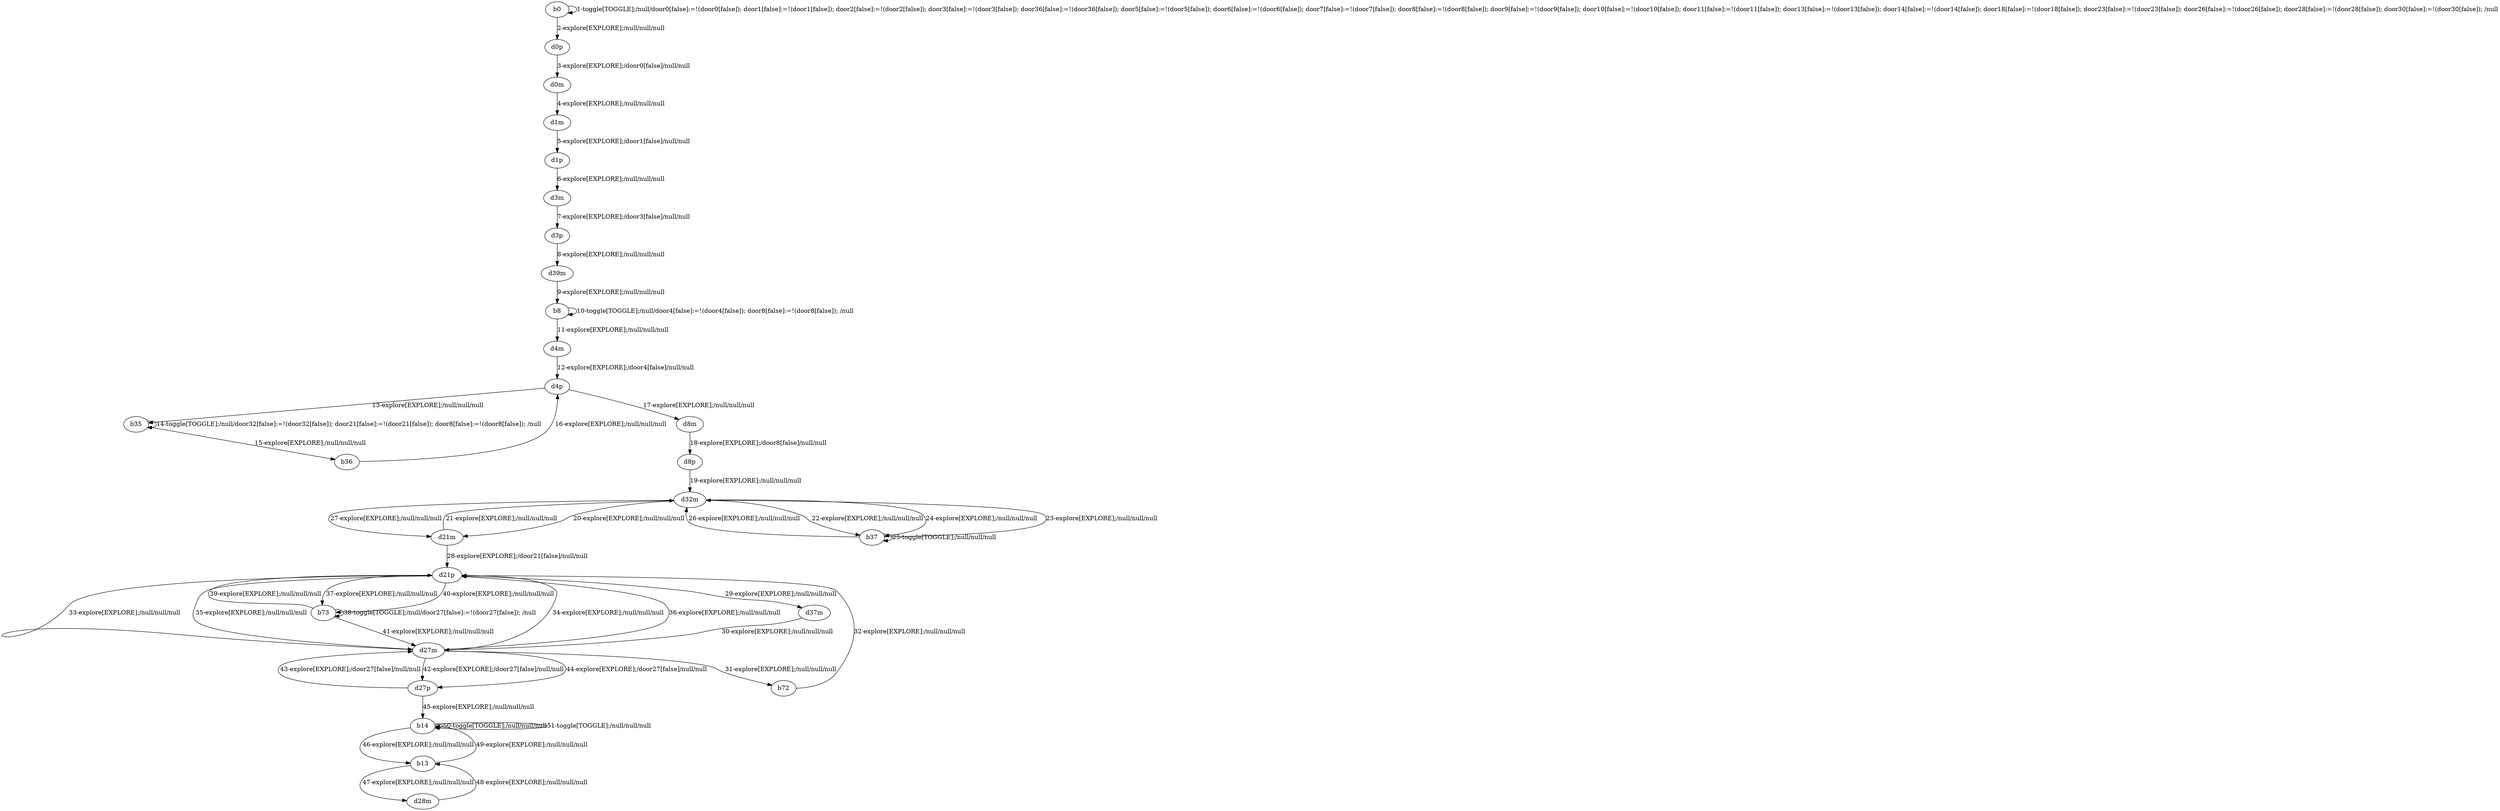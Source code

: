 # Total number of goals covered by this test: 4
# d27p --> d27m
# d21m --> d32m
# d27m --> d21p
# d21p --> d27m

digraph g {
"b0" -> "b0" [label = "1-toggle[TOGGLE];/null/door0[false]:=!(door0[false]); door1[false]:=!(door1[false]); door2[false]:=!(door2[false]); door3[false]:=!(door3[false]); door36[false]:=!(door36[false]); door5[false]:=!(door5[false]); door6[false]:=!(door6[false]); door7[false]:=!(door7[false]); door8[false]:=!(door8[false]); door9[false]:=!(door9[false]); door10[false]:=!(door10[false]); door11[false]:=!(door11[false]); door13[false]:=!(door13[false]); door14[false]:=!(door14[false]); door18[false]:=!(door18[false]); door23[false]:=!(door23[false]); door26[false]:=!(door26[false]); door28[false]:=!(door28[false]); door30[false]:=!(door30[false]); /null"];
"b0" -> "d0p" [label = "2-explore[EXPLORE];/null/null/null"];
"d0p" -> "d0m" [label = "3-explore[EXPLORE];/door0[false]/null/null"];
"d0m" -> "d1m" [label = "4-explore[EXPLORE];/null/null/null"];
"d1m" -> "d1p" [label = "5-explore[EXPLORE];/door1[false]/null/null"];
"d1p" -> "d3m" [label = "6-explore[EXPLORE];/null/null/null"];
"d3m" -> "d3p" [label = "7-explore[EXPLORE];/door3[false]/null/null"];
"d3p" -> "d39m" [label = "8-explore[EXPLORE];/null/null/null"];
"d39m" -> "b8" [label = "9-explore[EXPLORE];/null/null/null"];
"b8" -> "b8" [label = "10-toggle[TOGGLE];/null/door4[false]:=!(door4[false]); door8[false]:=!(door8[false]); /null"];
"b8" -> "d4m" [label = "11-explore[EXPLORE];/null/null/null"];
"d4m" -> "d4p" [label = "12-explore[EXPLORE];/door4[false]/null/null"];
"d4p" -> "b35" [label = "13-explore[EXPLORE];/null/null/null"];
"b35" -> "b35" [label = "14-toggle[TOGGLE];/null/door32[false]:=!(door32[false]); door21[false]:=!(door21[false]); door8[false]:=!(door8[false]); /null"];
"b35" -> "b36" [label = "15-explore[EXPLORE];/null/null/null"];
"b36" -> "d4p" [label = "16-explore[EXPLORE];/null/null/null"];
"d4p" -> "d8m" [label = "17-explore[EXPLORE];/null/null/null"];
"d8m" -> "d8p" [label = "18-explore[EXPLORE];/door8[false]/null/null"];
"d8p" -> "d32m" [label = "19-explore[EXPLORE];/null/null/null"];
"d32m" -> "d21m" [label = "20-explore[EXPLORE];/null/null/null"];
"d21m" -> "d32m" [label = "21-explore[EXPLORE];/null/null/null"];
"d32m" -> "b37" [label = "22-explore[EXPLORE];/null/null/null"];
"b37" -> "d32m" [label = "23-explore[EXPLORE];/null/null/null"];
"d32m" -> "b37" [label = "24-explore[EXPLORE];/null/null/null"];
"b37" -> "b37" [label = "25-toggle[TOGGLE];/null/null/null"];
"b37" -> "d32m" [label = "26-explore[EXPLORE];/null/null/null"];
"d32m" -> "d21m" [label = "27-explore[EXPLORE];/null/null/null"];
"d21m" -> "d21p" [label = "28-explore[EXPLORE];/door21[false]/null/null"];
"d21p" -> "d37m" [label = "29-explore[EXPLORE];/null/null/null"];
"d37m" -> "d27m" [label = "30-explore[EXPLORE];/null/null/null"];
"d27m" -> "b72" [label = "31-explore[EXPLORE];/null/null/null"];
"b72" -> "d21p" [label = "32-explore[EXPLORE];/null/null/null"];
"d21p" -> "d27m" [label = "33-explore[EXPLORE];/null/null/null"];
"d27m" -> "d21p" [label = "34-explore[EXPLORE];/null/null/null"];
"d21p" -> "d27m" [label = "35-explore[EXPLORE];/null/null/null"];
"d27m" -> "d21p" [label = "36-explore[EXPLORE];/null/null/null"];
"d21p" -> "b73" [label = "37-explore[EXPLORE];/null/null/null"];
"b73" -> "b73" [label = "38-toggle[TOGGLE];/null/door27[false]:=!(door27[false]); /null"];
"b73" -> "d21p" [label = "39-explore[EXPLORE];/null/null/null"];
"d21p" -> "b73" [label = "40-explore[EXPLORE];/null/null/null"];
"b73" -> "d27m" [label = "41-explore[EXPLORE];/null/null/null"];
"d27m" -> "d27p" [label = "42-explore[EXPLORE];/door27[false]/null/null"];
"d27p" -> "d27m" [label = "43-explore[EXPLORE];/door27[false]/null/null"];
"d27m" -> "d27p" [label = "44-explore[EXPLORE];/door27[false]/null/null"];
"d27p" -> "b14" [label = "45-explore[EXPLORE];/null/null/null"];
"b14" -> "b13" [label = "46-explore[EXPLORE];/null/null/null"];
"b13" -> "d28m" [label = "47-explore[EXPLORE];/null/null/null"];
"d28m" -> "b13" [label = "48-explore[EXPLORE];/null/null/null"];
"b13" -> "b14" [label = "49-explore[EXPLORE];/null/null/null"];
"b14" -> "b14" [label = "50-toggle[TOGGLE];/null/null/null"];
"b14" -> "b14" [label = "51-toggle[TOGGLE];/null/null/null"];
}